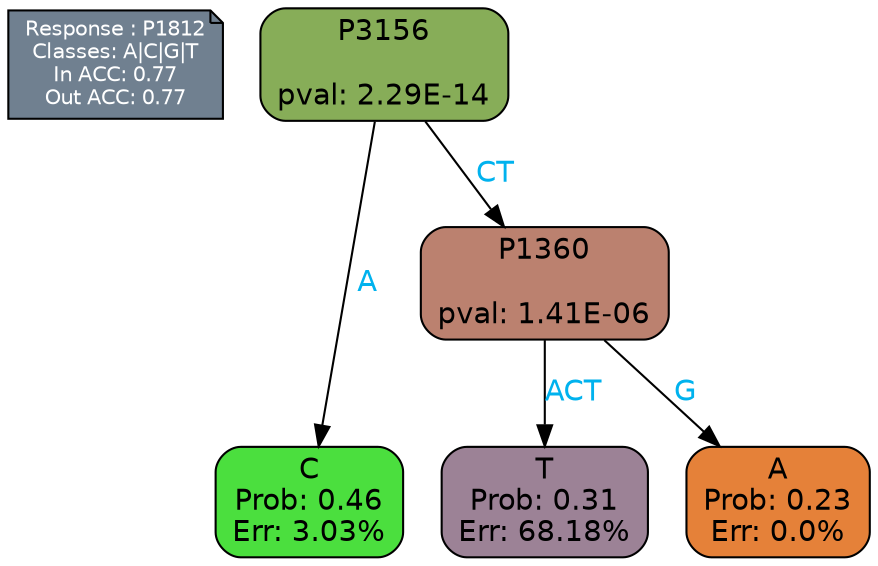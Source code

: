 digraph Tree {
node [shape=box, style="filled, rounded", color="black", fontname=helvetica] ;
graph [ranksep=equally, splines=polylines, bgcolor=transparent, dpi=600] ;
edge [fontname=helvetica] ;
LEGEND [label="Response : P1812
Classes: A|C|G|T
In ACC: 0.77
Out ACC: 0.77
",shape=note,align=left,style=filled,fillcolor="slategray",fontcolor="white",fontsize=10];1 [label="P3156

pval: 2.29E-14", fillcolor="#87ad58"] ;
2 [label="C
Prob: 0.46
Err: 3.03%", fillcolor="#4bdf3e"] ;
3 [label="P1360

pval: 1.41E-06", fillcolor="#bb816f"] ;
4 [label="T
Prob: 0.31
Err: 68.18%", fillcolor="#9c8296"] ;
5 [label="A
Prob: 0.23
Err: 0.0%", fillcolor="#e58139"] ;
1 -> 2 [label="A",fontcolor=deepskyblue2] ;
1 -> 3 [label="CT",fontcolor=deepskyblue2] ;
3 -> 4 [label="ACT",fontcolor=deepskyblue2] ;
3 -> 5 [label="G",fontcolor=deepskyblue2] ;
{rank = same; 2;4;5;}{rank = same; LEGEND;1;}}